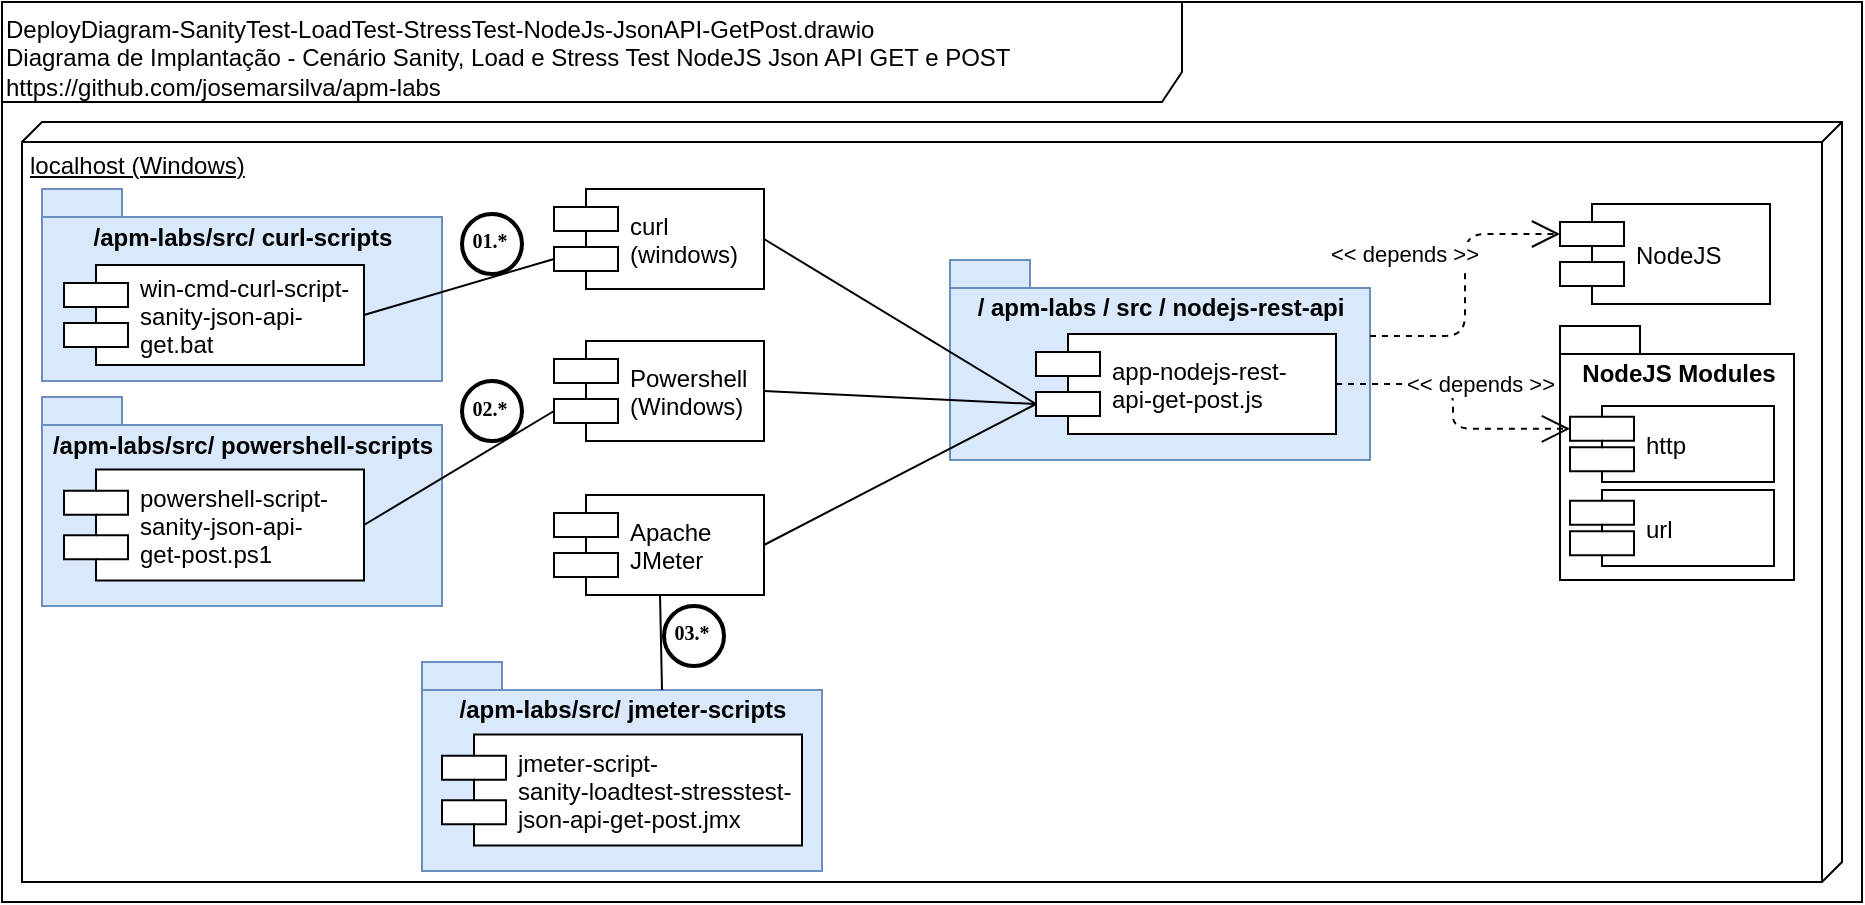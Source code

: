 <mxfile version="13.9.5" type="device"><diagram id="fMGpiNhVeqn0YMsLJxzh" name="Página-1"><mxGraphModel dx="868" dy="534" grid="1" gridSize="10" guides="1" tooltips="1" connect="1" arrows="1" fold="1" page="1" pageScale="1" pageWidth="827" pageHeight="1169" math="0" shadow="0"><root><mxCell id="0"/><mxCell id="1" parent="0"/><mxCell id="6OetropUeBoLzL2Sj7KS-1" value="DeployDiagram-SanityTest-LoadTest-StressTest-NodeJs-JsonAPI-GetPost.drawio&lt;br&gt;Diagrama de Implantação - Cenário Sanity, Load e Stress Test NodeJS Json API GET e POST&lt;br&gt;https://github.com/josemarsilva/apm-labs" style="shape=umlFrame;whiteSpace=wrap;html=1;width=590;height=50;verticalAlign=top;align=left;" parent="1" vertex="1"><mxGeometry x="10" y="10" width="930" height="450" as="geometry"/></mxCell><mxCell id="NNuIQbcpsFkkkyfnrant-1" value="localhost (Windows)" style="verticalAlign=top;align=left;spacingTop=8;spacingLeft=2;spacingRight=12;shape=cube;size=10;direction=south;fontStyle=4;html=1;" parent="1" vertex="1"><mxGeometry x="20" y="70" width="910" height="380" as="geometry"/></mxCell><mxCell id="NNZBl5WkjfhokOAMAo1q-1" value="curl&#10;(windows)" style="shape=component;align=left;spacingLeft=36;" parent="1" vertex="1"><mxGeometry x="286" y="103.5" width="105" height="50" as="geometry"/></mxCell><mxCell id="sU54DYiHVUZqzpJf_cmD-12" value="&lt;div style=&quot;text-align: left&quot;&gt;&lt;span&gt;/ apm-labs / src / &lt;/span&gt;&lt;span&gt;nodejs-rest-api&lt;/span&gt;&lt;/div&gt;" style="shape=folder;fontStyle=1;spacingTop=10;tabWidth=40;tabHeight=14;tabPosition=left;html=1;verticalAlign=top;fillColor=#dae8fc;strokeColor=#6c8ebf;" parent="1" vertex="1"><mxGeometry x="484" y="139" width="210" height="100" as="geometry"/></mxCell><mxCell id="Sp__seTJtsgpFQb4pxF6-1" value="app-nodejs-rest-&#10;api-get-post.js" style="shape=component;align=left;spacingLeft=36;" parent="1" vertex="1"><mxGeometry x="527" y="176" width="150" height="50" as="geometry"/></mxCell><mxCell id="Em1lKmLKE0vgMBtkGXBS-1" value="NodeJS" style="shape=component;align=left;spacingLeft=36;" parent="1" vertex="1"><mxGeometry x="789" y="111" width="105" height="50" as="geometry"/></mxCell><mxCell id="XQUK02rkX7_kuVGHJoDt-2" value="NodeJS Modules" style="shape=folder;fontStyle=1;spacingTop=10;tabWidth=40;tabHeight=14;tabPosition=left;html=1;verticalAlign=top;" parent="1" vertex="1"><mxGeometry x="789" y="172" width="117" height="127" as="geometry"/></mxCell><mxCell id="XQUK02rkX7_kuVGHJoDt-3" value="http" style="shape=component;align=left;spacingLeft=36;" parent="1" vertex="1"><mxGeometry x="794" y="212" width="102" height="38" as="geometry"/></mxCell><mxCell id="XQUK02rkX7_kuVGHJoDt-1" value="&amp;lt;&amp;lt; depends &amp;gt;&amp;gt;" style="endArrow=open;endSize=12;dashed=1;html=1;exitX=0;exitY=0;exitDx=210;exitDy=38;exitPerimeter=0;entryX=0;entryY=0.3;entryDx=0;entryDy=0;edgeStyle=orthogonalEdgeStyle;" parent="1" source="sU54DYiHVUZqzpJf_cmD-12" target="Em1lKmLKE0vgMBtkGXBS-1" edge="1"><mxGeometry x="0.212" y="32" width="160" relative="1" as="geometry"><mxPoint x="1021.5" y="345" as="sourcePoint"/><mxPoint x="944" y="289" as="targetPoint"/><mxPoint x="1" as="offset"/></mxGeometry></mxCell><mxCell id="XQUK02rkX7_kuVGHJoDt-5" value="&amp;lt;&amp;lt; depends &amp;gt;&amp;gt;" style="endArrow=open;endSize=12;dashed=1;html=1;exitX=1;exitY=0.5;exitDx=0;exitDy=0;entryX=0;entryY=0.3;entryDx=0;entryDy=0;edgeStyle=orthogonalEdgeStyle;" parent="1" source="Sp__seTJtsgpFQb4pxF6-1" target="XQUK02rkX7_kuVGHJoDt-3" edge="1"><mxGeometry x="-0.161" y="12" width="160" relative="1" as="geometry"><mxPoint x="704" y="201" as="sourcePoint"/><mxPoint x="761.98" y="162" as="targetPoint"/><mxPoint x="1" as="offset"/></mxGeometry></mxCell><mxCell id="Q5X6cRzZTW7GzW_7UBFF-13" value="/apm-labs/src/&amp;nbsp;&lt;span style=&quot;text-align: left&quot;&gt;curl-scripts&lt;/span&gt;" style="shape=folder;fontStyle=1;spacingTop=10;tabWidth=40;tabHeight=14;tabPosition=left;html=1;verticalAlign=top;fillColor=#dae8fc;strokeColor=#6c8ebf;" parent="1" vertex="1"><mxGeometry x="30" y="103.5" width="200" height="96" as="geometry"/></mxCell><mxCell id="kEJXT81QMjlOb7UVhbWa-1" value="win-cmd-curl-script-&#10;sanity-json-api-&#10;get.bat" style="shape=component;align=left;spacingLeft=36;" parent="1" vertex="1"><mxGeometry x="41" y="141.5" width="150" height="50" as="geometry"/></mxCell><mxCell id="kEJXT81QMjlOb7UVhbWa-2" value="01.*" style="ellipse;whiteSpace=wrap;html=1;aspect=fixed;strokeWidth=2;fontFamily=Tahoma;spacingBottom=4;spacingRight=2;fontStyle=1;fontSize=10;" parent="1" vertex="1"><mxGeometry x="240" y="116" width="30" height="30" as="geometry"/></mxCell><mxCell id="KR812frXa-u0jWmew_j2-1" value="" style="rounded=0;orthogonalLoop=1;jettySize=auto;html=1;endArrow=none;endFill=0;fontSize=11;entryX=1;entryY=0.5;entryDx=0;entryDy=0;exitX=0;exitY=0.7;exitDx=0;exitDy=0;" parent="1" source="NNZBl5WkjfhokOAMAo1q-1" target="kEJXT81QMjlOb7UVhbWa-1" edge="1"><mxGeometry relative="1" as="geometry"/></mxCell><mxCell id="4_Z752zB9frTkoR919It-23" value="" style="endArrow=none;startArrow=none;endFill=0;startFill=0;html=1;exitX=1;exitY=0.5;exitDx=0;exitDy=0;entryX=0;entryY=0.7;entryDx=0;entryDy=0;rounded=0;" parent="1" source="NNZBl5WkjfhokOAMAo1q-1" target="Sp__seTJtsgpFQb4pxF6-1" edge="1"><mxGeometry width="160" relative="1" as="geometry"><mxPoint x="393" y="149" as="sourcePoint"/><mxPoint x="537" y="200" as="targetPoint"/></mxGeometry></mxCell><mxCell id="bTguJpS6FQOruqvMWF0b-10" value="&lt;div style=&quot;text-align: left&quot;&gt;&lt;span&gt;/apm-labs/src/&amp;nbsp;&lt;/span&gt;&lt;span&gt;powershell-scripts&lt;/span&gt;&lt;/div&gt;" style="shape=folder;fontStyle=1;spacingTop=10;tabWidth=40;tabHeight=14;tabPosition=left;html=1;verticalAlign=top;fillColor=#dae8fc;strokeColor=#6c8ebf;" parent="1" vertex="1"><mxGeometry x="30" y="207.5" width="200" height="104.5" as="geometry"/></mxCell><mxCell id="bTguJpS6FQOruqvMWF0b-18" value="url" style="shape=component;align=left;spacingLeft=36;" parent="1" vertex="1"><mxGeometry x="794" y="254" width="102" height="38" as="geometry"/></mxCell><mxCell id="MMFCwqaWgwN6GDL70enk-1" value="powershell-script-&#10;sanity-json-api-&#10;get-post.ps1" style="shape=component;align=left;spacingLeft=36;" parent="1" vertex="1"><mxGeometry x="41" y="243.75" width="150" height="55.5" as="geometry"/></mxCell><mxCell id="RkE2HN-RmLZYUiGelgPT-3" value="" style="rounded=0;orthogonalLoop=1;jettySize=auto;html=1;endArrow=none;endFill=0;fontSize=11;entryX=1;entryY=0.5;entryDx=0;entryDy=0;exitX=0;exitY=0.7;exitDx=0;exitDy=0;" parent="1" source="RkE2HN-RmLZYUiGelgPT-4" target="MMFCwqaWgwN6GDL70enk-1" edge="1"><mxGeometry relative="1" as="geometry"><mxPoint x="290" y="184" as="sourcePoint"/><mxPoint x="201" y="192" as="targetPoint"/></mxGeometry></mxCell><mxCell id="RkE2HN-RmLZYUiGelgPT-4" value="Powershell&#10;(Windows)" style="shape=component;align=left;spacingLeft=36;" parent="1" vertex="1"><mxGeometry x="286" y="179.5" width="105" height="50" as="geometry"/></mxCell><mxCell id="RkE2HN-RmLZYUiGelgPT-5" value="" style="endArrow=none;startArrow=none;endFill=0;startFill=0;html=1;exitX=1;exitY=0.5;exitDx=0;exitDy=0;entryX=0;entryY=0.7;entryDx=0;entryDy=0;rounded=0;" parent="1" source="RkE2HN-RmLZYUiGelgPT-4" target="Sp__seTJtsgpFQb4pxF6-1" edge="1"><mxGeometry width="160" relative="1" as="geometry"><mxPoint x="395" y="174" as="sourcePoint"/><mxPoint x="537" y="201" as="targetPoint"/></mxGeometry></mxCell><mxCell id="RkE2HN-RmLZYUiGelgPT-6" value="02.*" style="ellipse;whiteSpace=wrap;html=1;aspect=fixed;strokeWidth=2;fontFamily=Tahoma;spacingBottom=4;spacingRight=2;fontStyle=1;fontSize=10;" parent="1" vertex="1"><mxGeometry x="240" y="199.5" width="30" height="30" as="geometry"/></mxCell><mxCell id="EoYoaJJZfnNxq2Ln23ZW-1" value="&lt;div style=&quot;text-align: left&quot;&gt;&lt;span&gt;/apm-labs/src/&amp;nbsp;&lt;/span&gt;&lt;span&gt;jmeter-scripts&lt;/span&gt;&lt;/div&gt;" style="shape=folder;fontStyle=1;spacingTop=10;tabWidth=40;tabHeight=14;tabPosition=left;html=1;verticalAlign=top;fillColor=#dae8fc;strokeColor=#6c8ebf;" parent="1" vertex="1"><mxGeometry x="220" y="340" width="200" height="104.5" as="geometry"/></mxCell><mxCell id="EoYoaJJZfnNxq2Ln23ZW-2" value="jmeter-script-&#10;sanity-loadtest-stresstest-&#10;json-api-get-post.jmx" style="shape=component;align=left;spacingLeft=36;" parent="1" vertex="1"><mxGeometry x="230" y="376.25" width="180" height="55.5" as="geometry"/></mxCell><mxCell id="EoYoaJJZfnNxq2Ln23ZW-3" value="" style="rounded=0;orthogonalLoop=1;jettySize=auto;html=1;endArrow=none;endFill=0;fontSize=11;entryX=0;entryY=0;entryDx=120;entryDy=14;entryPerimeter=0;" parent="1" source="EoYoaJJZfnNxq2Ln23ZW-4" target="EoYoaJJZfnNxq2Ln23ZW-1" edge="1"><mxGeometry relative="1" as="geometry"><mxPoint x="296" y="260" as="sourcePoint"/><mxPoint x="201" y="286" as="targetPoint"/></mxGeometry></mxCell><mxCell id="EoYoaJJZfnNxq2Ln23ZW-4" value="Apache &#10;JMeter" style="shape=component;align=left;spacingLeft=36;" parent="1" vertex="1"><mxGeometry x="286" y="256.5" width="105" height="50" as="geometry"/></mxCell><mxCell id="EoYoaJJZfnNxq2Ln23ZW-5" value="03.*" style="ellipse;whiteSpace=wrap;html=1;aspect=fixed;strokeWidth=2;fontFamily=Tahoma;spacingBottom=4;spacingRight=2;fontStyle=1;fontSize=10;" parent="1" vertex="1"><mxGeometry x="341" y="312" width="30" height="30" as="geometry"/></mxCell><mxCell id="EoYoaJJZfnNxq2Ln23ZW-6" value="" style="endArrow=none;startArrow=none;endFill=0;startFill=0;html=1;exitX=1;exitY=0.5;exitDx=0;exitDy=0;entryX=0;entryY=0.7;entryDx=0;entryDy=0;rounded=0;" parent="1" source="EoYoaJJZfnNxq2Ln23ZW-4" target="Sp__seTJtsgpFQb4pxF6-1" edge="1"><mxGeometry width="160" relative="1" as="geometry"><mxPoint x="401" y="250" as="sourcePoint"/><mxPoint x="537" y="221" as="targetPoint"/></mxGeometry></mxCell></root></mxGraphModel></diagram></mxfile>